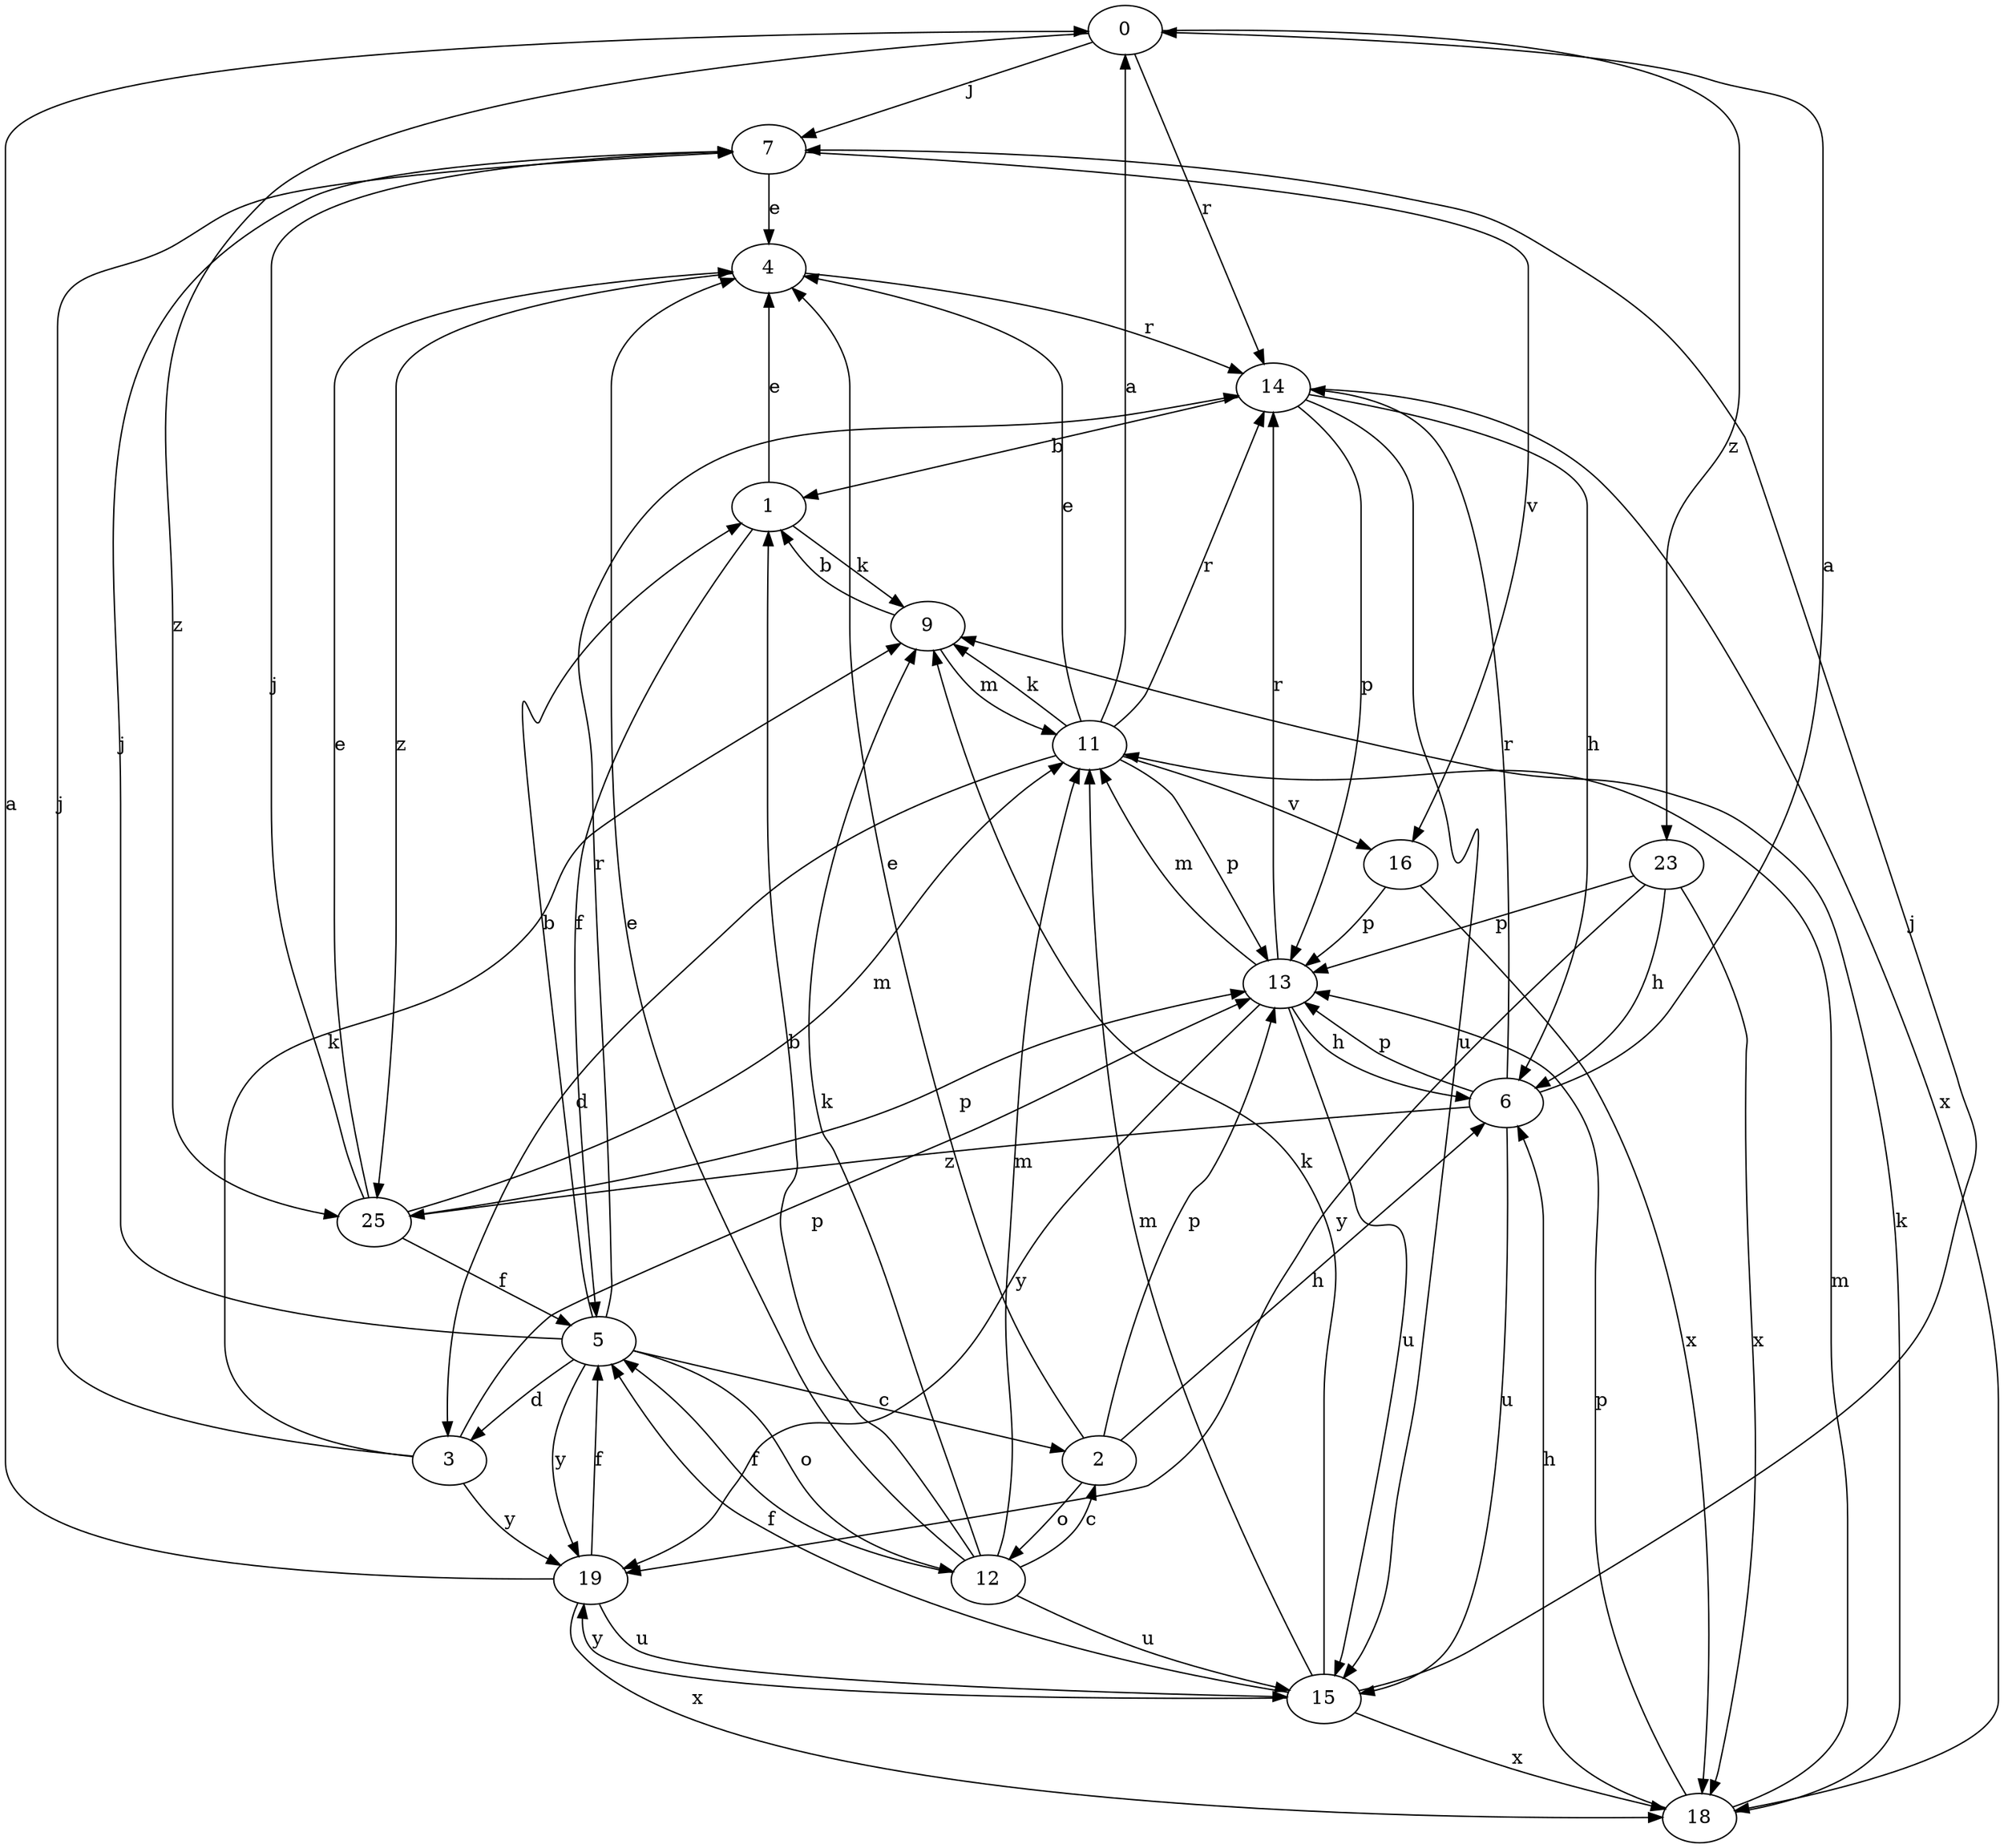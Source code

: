 strict digraph  {
0;
1;
2;
3;
4;
5;
6;
7;
9;
11;
12;
13;
14;
15;
16;
18;
19;
23;
25;
0 -> 7  [label=j];
0 -> 14  [label=r];
0 -> 23  [label=z];
0 -> 25  [label=z];
1 -> 4  [label=e];
1 -> 5  [label=f];
1 -> 9  [label=k];
2 -> 4  [label=e];
2 -> 6  [label=h];
2 -> 12  [label=o];
2 -> 13  [label=p];
3 -> 7  [label=j];
3 -> 9  [label=k];
3 -> 13  [label=p];
3 -> 19  [label=y];
4 -> 14  [label=r];
4 -> 25  [label=z];
5 -> 1  [label=b];
5 -> 2  [label=c];
5 -> 3  [label=d];
5 -> 7  [label=j];
5 -> 12  [label=o];
5 -> 14  [label=r];
5 -> 19  [label=y];
6 -> 0  [label=a];
6 -> 13  [label=p];
6 -> 14  [label=r];
6 -> 15  [label=u];
6 -> 25  [label=z];
7 -> 4  [label=e];
7 -> 16  [label=v];
9 -> 1  [label=b];
9 -> 11  [label=m];
11 -> 0  [label=a];
11 -> 3  [label=d];
11 -> 4  [label=e];
11 -> 9  [label=k];
11 -> 13  [label=p];
11 -> 14  [label=r];
11 -> 16  [label=v];
12 -> 1  [label=b];
12 -> 2  [label=c];
12 -> 4  [label=e];
12 -> 5  [label=f];
12 -> 9  [label=k];
12 -> 11  [label=m];
12 -> 15  [label=u];
13 -> 6  [label=h];
13 -> 11  [label=m];
13 -> 14  [label=r];
13 -> 15  [label=u];
13 -> 19  [label=y];
14 -> 1  [label=b];
14 -> 6  [label=h];
14 -> 13  [label=p];
14 -> 15  [label=u];
14 -> 18  [label=x];
15 -> 5  [label=f];
15 -> 7  [label=j];
15 -> 9  [label=k];
15 -> 11  [label=m];
15 -> 18  [label=x];
15 -> 19  [label=y];
16 -> 13  [label=p];
16 -> 18  [label=x];
18 -> 6  [label=h];
18 -> 9  [label=k];
18 -> 11  [label=m];
18 -> 13  [label=p];
19 -> 0  [label=a];
19 -> 5  [label=f];
19 -> 15  [label=u];
19 -> 18  [label=x];
23 -> 6  [label=h];
23 -> 13  [label=p];
23 -> 18  [label=x];
23 -> 19  [label=y];
25 -> 4  [label=e];
25 -> 5  [label=f];
25 -> 7  [label=j];
25 -> 11  [label=m];
25 -> 13  [label=p];
}
